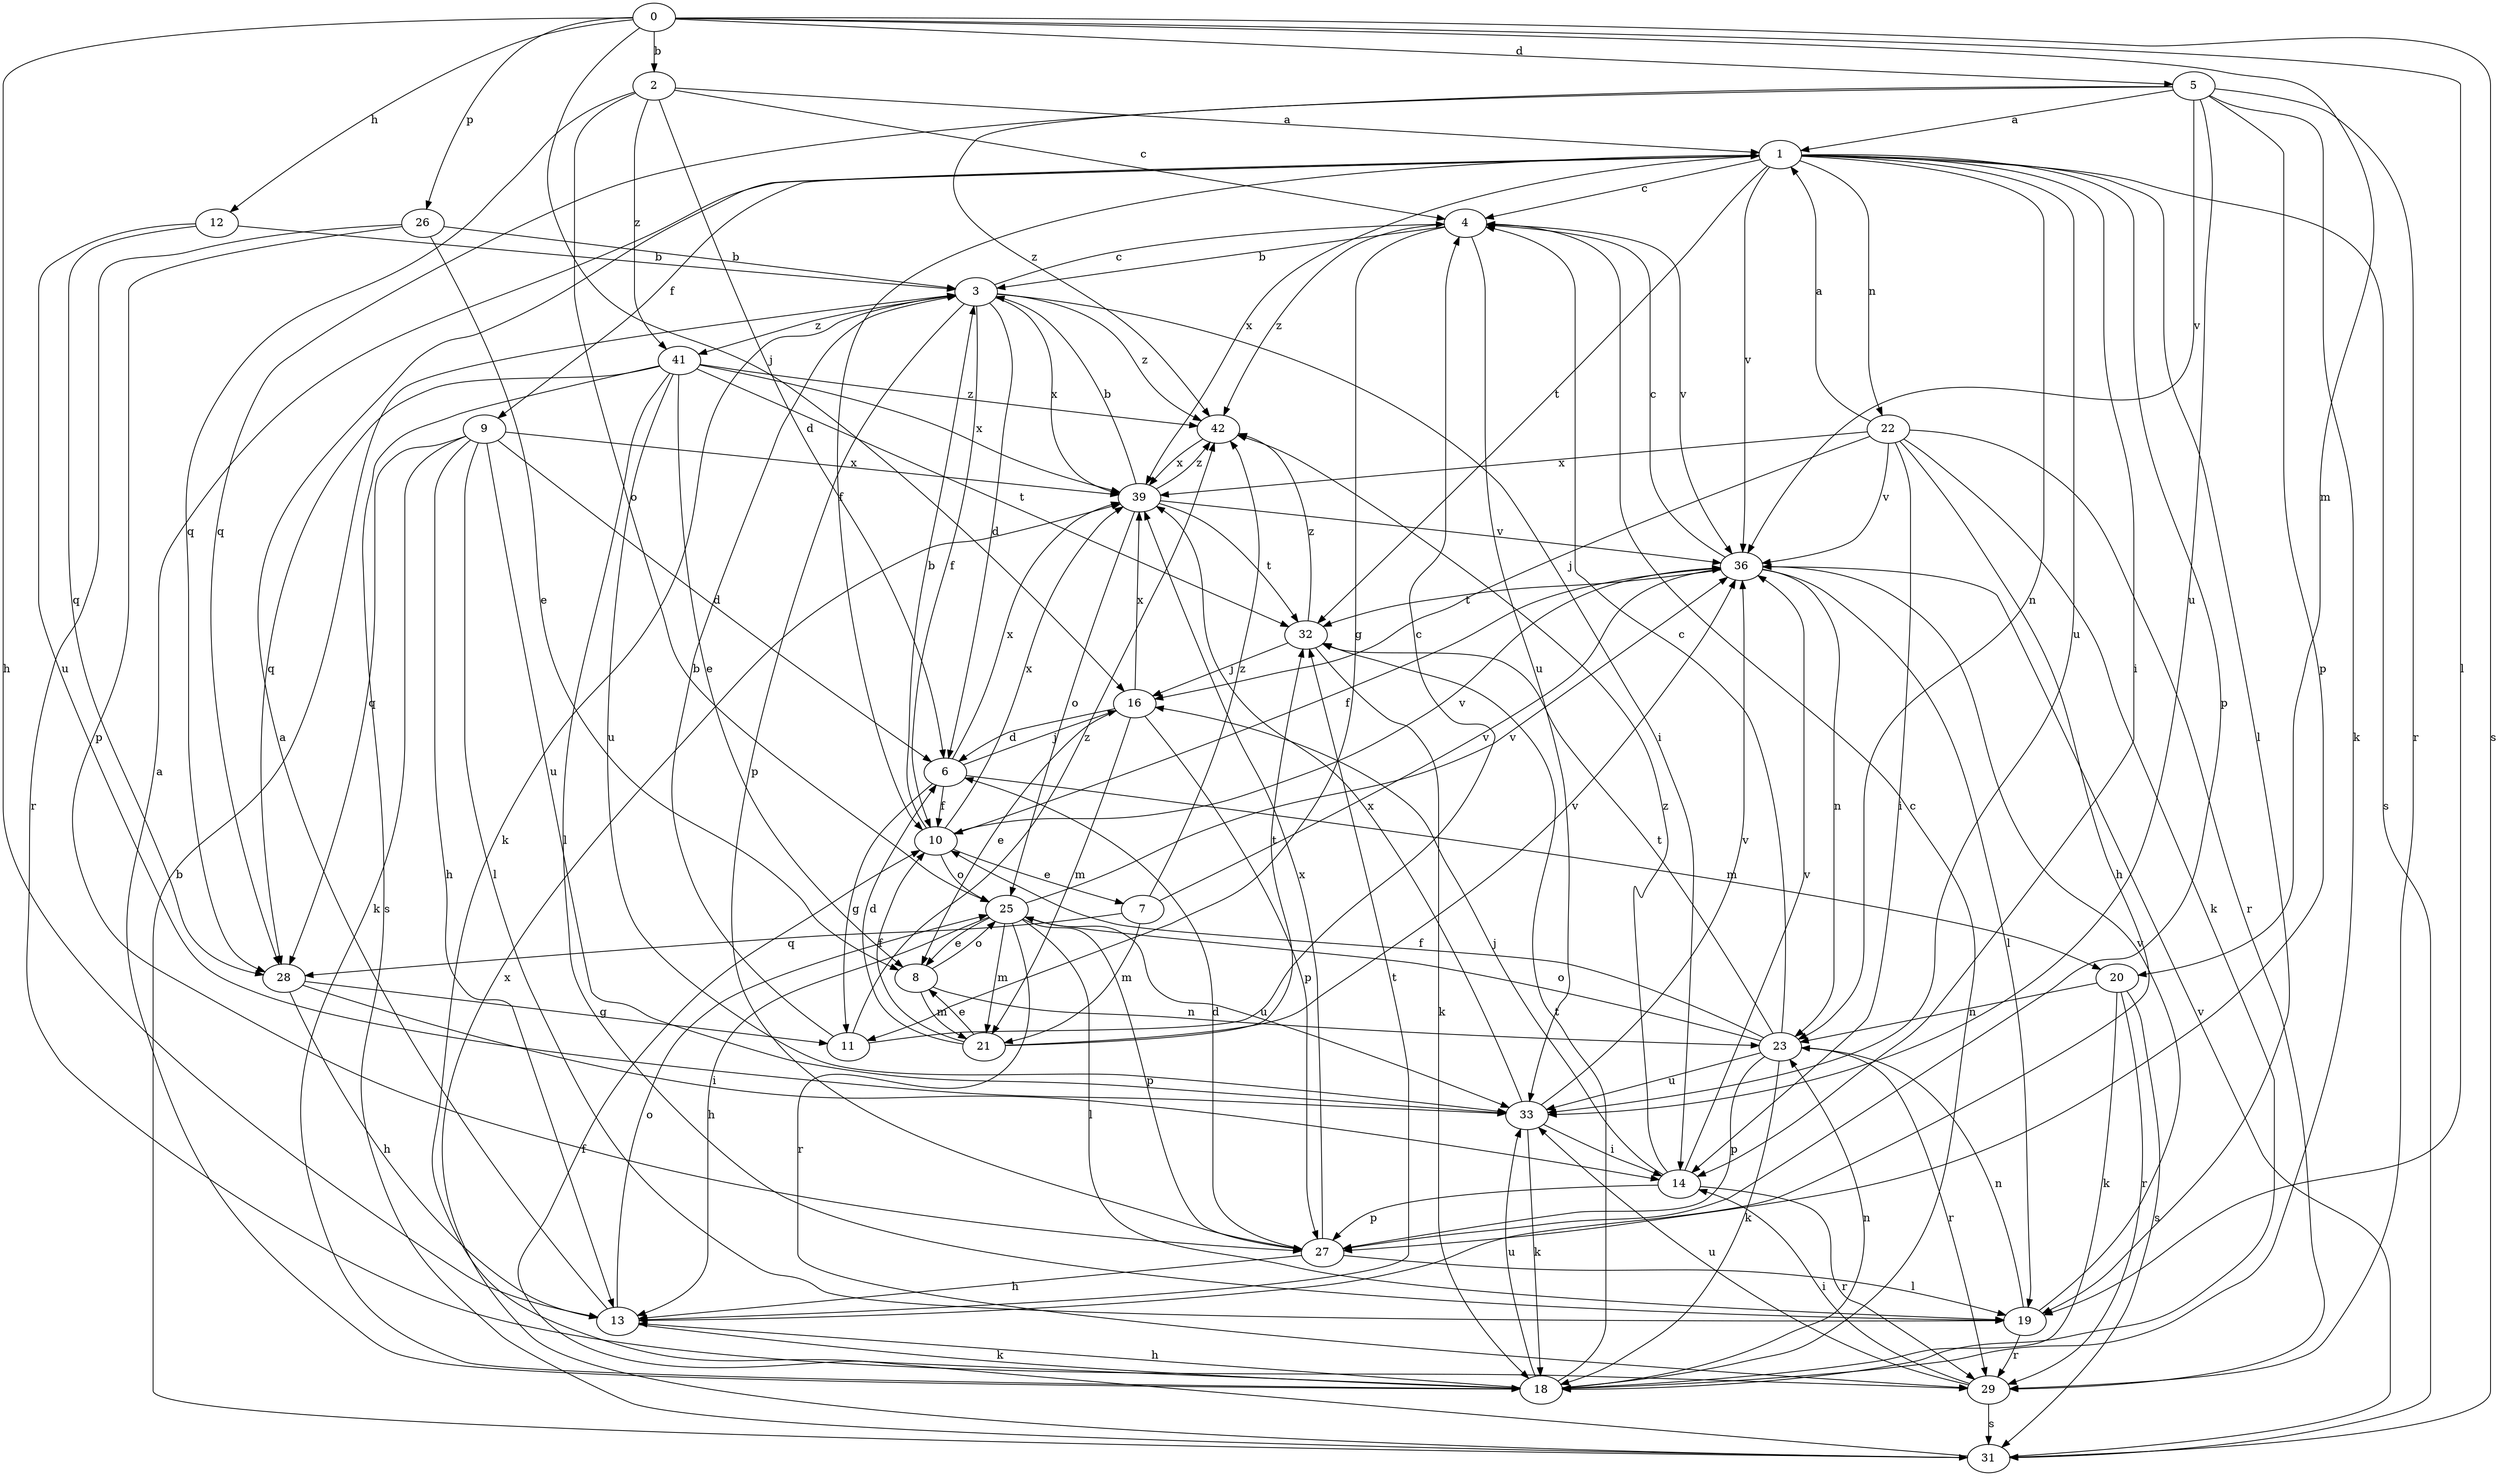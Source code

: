 strict digraph  {
0;
1;
2;
3;
4;
5;
6;
7;
8;
9;
10;
11;
12;
13;
14;
16;
18;
19;
20;
21;
22;
23;
25;
26;
27;
28;
29;
31;
32;
33;
36;
39;
41;
42;
0 -> 2  [label=b];
0 -> 5  [label=d];
0 -> 12  [label=h];
0 -> 13  [label=h];
0 -> 16  [label=j];
0 -> 19  [label=l];
0 -> 20  [label=m];
0 -> 26  [label=p];
0 -> 31  [label=s];
1 -> 4  [label=c];
1 -> 9  [label=f];
1 -> 10  [label=f];
1 -> 14  [label=i];
1 -> 19  [label=l];
1 -> 22  [label=n];
1 -> 23  [label=n];
1 -> 27  [label=p];
1 -> 31  [label=s];
1 -> 32  [label=t];
1 -> 33  [label=u];
1 -> 36  [label=v];
1 -> 39  [label=x];
2 -> 1  [label=a];
2 -> 4  [label=c];
2 -> 6  [label=d];
2 -> 25  [label=o];
2 -> 28  [label=q];
2 -> 41  [label=z];
3 -> 4  [label=c];
3 -> 6  [label=d];
3 -> 10  [label=f];
3 -> 14  [label=i];
3 -> 18  [label=k];
3 -> 27  [label=p];
3 -> 39  [label=x];
3 -> 41  [label=z];
3 -> 42  [label=z];
4 -> 3  [label=b];
4 -> 11  [label=g];
4 -> 33  [label=u];
4 -> 36  [label=v];
4 -> 42  [label=z];
5 -> 1  [label=a];
5 -> 18  [label=k];
5 -> 27  [label=p];
5 -> 28  [label=q];
5 -> 29  [label=r];
5 -> 33  [label=u];
5 -> 36  [label=v];
5 -> 42  [label=z];
6 -> 10  [label=f];
6 -> 11  [label=g];
6 -> 16  [label=j];
6 -> 20  [label=m];
6 -> 39  [label=x];
7 -> 21  [label=m];
7 -> 28  [label=q];
7 -> 36  [label=v];
7 -> 42  [label=z];
8 -> 21  [label=m];
8 -> 23  [label=n];
8 -> 25  [label=o];
9 -> 6  [label=d];
9 -> 13  [label=h];
9 -> 18  [label=k];
9 -> 19  [label=l];
9 -> 28  [label=q];
9 -> 33  [label=u];
9 -> 39  [label=x];
10 -> 3  [label=b];
10 -> 7  [label=e];
10 -> 25  [label=o];
10 -> 36  [label=v];
10 -> 39  [label=x];
11 -> 3  [label=b];
11 -> 4  [label=c];
11 -> 42  [label=z];
12 -> 3  [label=b];
12 -> 28  [label=q];
12 -> 33  [label=u];
13 -> 1  [label=a];
13 -> 18  [label=k];
13 -> 25  [label=o];
13 -> 32  [label=t];
14 -> 16  [label=j];
14 -> 27  [label=p];
14 -> 29  [label=r];
14 -> 36  [label=v];
14 -> 42  [label=z];
16 -> 6  [label=d];
16 -> 8  [label=e];
16 -> 21  [label=m];
16 -> 27  [label=p];
16 -> 39  [label=x];
18 -> 1  [label=a];
18 -> 4  [label=c];
18 -> 13  [label=h];
18 -> 23  [label=n];
18 -> 32  [label=t];
18 -> 33  [label=u];
19 -> 23  [label=n];
19 -> 29  [label=r];
19 -> 36  [label=v];
20 -> 18  [label=k];
20 -> 23  [label=n];
20 -> 29  [label=r];
20 -> 31  [label=s];
21 -> 6  [label=d];
21 -> 8  [label=e];
21 -> 10  [label=f];
21 -> 32  [label=t];
21 -> 36  [label=v];
22 -> 1  [label=a];
22 -> 13  [label=h];
22 -> 14  [label=i];
22 -> 16  [label=j];
22 -> 18  [label=k];
22 -> 29  [label=r];
22 -> 36  [label=v];
22 -> 39  [label=x];
23 -> 4  [label=c];
23 -> 10  [label=f];
23 -> 18  [label=k];
23 -> 25  [label=o];
23 -> 27  [label=p];
23 -> 29  [label=r];
23 -> 32  [label=t];
23 -> 33  [label=u];
25 -> 8  [label=e];
25 -> 13  [label=h];
25 -> 19  [label=l];
25 -> 21  [label=m];
25 -> 27  [label=p];
25 -> 29  [label=r];
25 -> 33  [label=u];
25 -> 36  [label=v];
26 -> 3  [label=b];
26 -> 8  [label=e];
26 -> 27  [label=p];
26 -> 29  [label=r];
27 -> 6  [label=d];
27 -> 13  [label=h];
27 -> 19  [label=l];
27 -> 39  [label=x];
28 -> 11  [label=g];
28 -> 13  [label=h];
28 -> 14  [label=i];
29 -> 14  [label=i];
29 -> 31  [label=s];
29 -> 33  [label=u];
31 -> 3  [label=b];
31 -> 10  [label=f];
31 -> 36  [label=v];
31 -> 39  [label=x];
32 -> 16  [label=j];
32 -> 18  [label=k];
32 -> 42  [label=z];
33 -> 14  [label=i];
33 -> 18  [label=k];
33 -> 36  [label=v];
33 -> 39  [label=x];
36 -> 4  [label=c];
36 -> 10  [label=f];
36 -> 19  [label=l];
36 -> 23  [label=n];
36 -> 32  [label=t];
39 -> 3  [label=b];
39 -> 25  [label=o];
39 -> 32  [label=t];
39 -> 36  [label=v];
39 -> 42  [label=z];
41 -> 8  [label=e];
41 -> 19  [label=l];
41 -> 28  [label=q];
41 -> 31  [label=s];
41 -> 32  [label=t];
41 -> 33  [label=u];
41 -> 39  [label=x];
41 -> 42  [label=z];
42 -> 39  [label=x];
}

